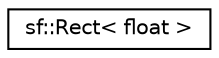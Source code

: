 digraph "Graphical Class Hierarchy"
{
  edge [fontname="Helvetica",fontsize="10",labelfontname="Helvetica",labelfontsize="10"];
  node [fontname="Helvetica",fontsize="10",shape=record];
  rankdir="LR";
  Node0 [label="sf::Rect\< float \>",height=0.2,width=0.4,color="black", fillcolor="white", style="filled",URL="$classsf_1_1_rect.html"];
}
